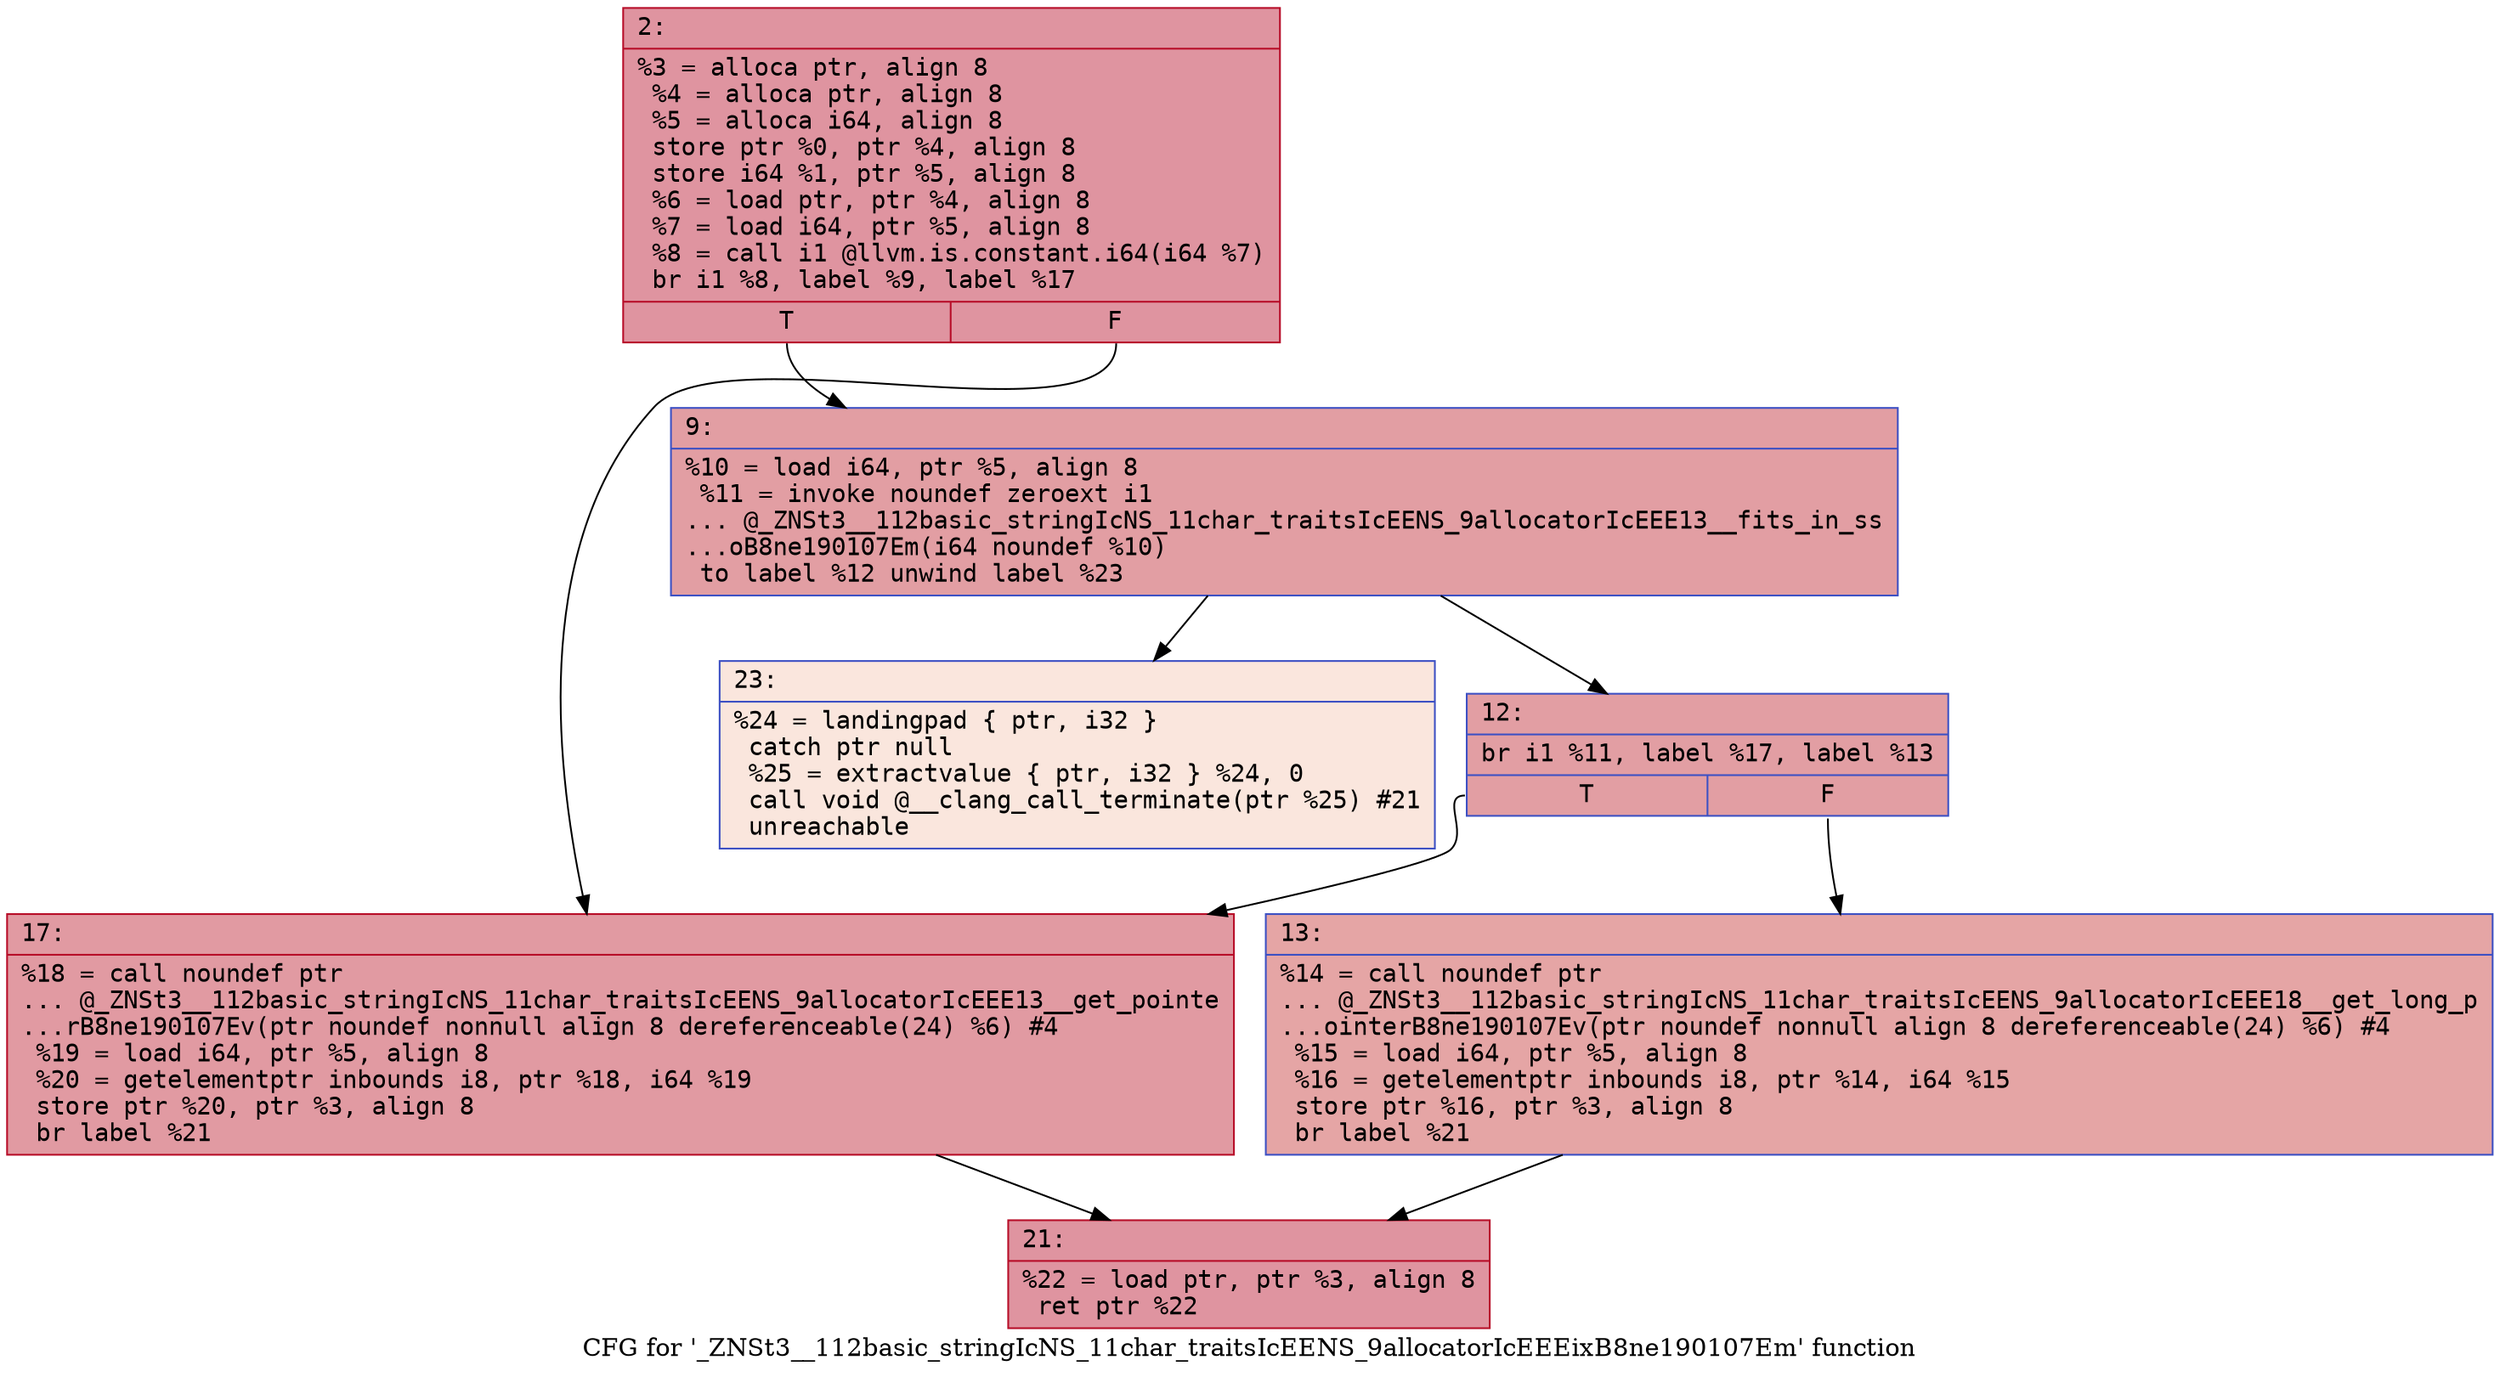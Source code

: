 digraph "CFG for '_ZNSt3__112basic_stringIcNS_11char_traitsIcEENS_9allocatorIcEEEixB8ne190107Em' function" {
	label="CFG for '_ZNSt3__112basic_stringIcNS_11char_traitsIcEENS_9allocatorIcEEEixB8ne190107Em' function";

	Node0x6000009000a0 [shape=record,color="#b70d28ff", style=filled, fillcolor="#b70d2870" fontname="Courier",label="{2:\l|  %3 = alloca ptr, align 8\l  %4 = alloca ptr, align 8\l  %5 = alloca i64, align 8\l  store ptr %0, ptr %4, align 8\l  store i64 %1, ptr %5, align 8\l  %6 = load ptr, ptr %4, align 8\l  %7 = load i64, ptr %5, align 8\l  %8 = call i1 @llvm.is.constant.i64(i64 %7)\l  br i1 %8, label %9, label %17\l|{<s0>T|<s1>F}}"];
	Node0x6000009000a0:s0 -> Node0x6000009000f0[tooltip="2 -> 9\nProbability 50.00%" ];
	Node0x6000009000a0:s1 -> Node0x6000009001e0[tooltip="2 -> 17\nProbability 50.00%" ];
	Node0x6000009000f0 [shape=record,color="#3d50c3ff", style=filled, fillcolor="#be242e70" fontname="Courier",label="{9:\l|  %10 = load i64, ptr %5, align 8\l  %11 = invoke noundef zeroext i1\l... @_ZNSt3__112basic_stringIcNS_11char_traitsIcEENS_9allocatorIcEEE13__fits_in_ss\l...oB8ne190107Em(i64 noundef %10)\l          to label %12 unwind label %23\l}"];
	Node0x6000009000f0 -> Node0x600000900140[tooltip="9 -> 12\nProbability 100.00%" ];
	Node0x6000009000f0 -> Node0x600000900280[tooltip="9 -> 23\nProbability 0.00%" ];
	Node0x600000900140 [shape=record,color="#3d50c3ff", style=filled, fillcolor="#be242e70" fontname="Courier",label="{12:\l|  br i1 %11, label %17, label %13\l|{<s0>T|<s1>F}}"];
	Node0x600000900140:s0 -> Node0x6000009001e0[tooltip="12 -> 17\nProbability 50.00%" ];
	Node0x600000900140:s1 -> Node0x600000900190[tooltip="12 -> 13\nProbability 50.00%" ];
	Node0x600000900190 [shape=record,color="#3d50c3ff", style=filled, fillcolor="#c5333470" fontname="Courier",label="{13:\l|  %14 = call noundef ptr\l... @_ZNSt3__112basic_stringIcNS_11char_traitsIcEENS_9allocatorIcEEE18__get_long_p\l...ointerB8ne190107Ev(ptr noundef nonnull align 8 dereferenceable(24) %6) #4\l  %15 = load i64, ptr %5, align 8\l  %16 = getelementptr inbounds i8, ptr %14, i64 %15\l  store ptr %16, ptr %3, align 8\l  br label %21\l}"];
	Node0x600000900190 -> Node0x600000900230[tooltip="13 -> 21\nProbability 100.00%" ];
	Node0x6000009001e0 [shape=record,color="#b70d28ff", style=filled, fillcolor="#bb1b2c70" fontname="Courier",label="{17:\l|  %18 = call noundef ptr\l... @_ZNSt3__112basic_stringIcNS_11char_traitsIcEENS_9allocatorIcEEE13__get_pointe\l...rB8ne190107Ev(ptr noundef nonnull align 8 dereferenceable(24) %6) #4\l  %19 = load i64, ptr %5, align 8\l  %20 = getelementptr inbounds i8, ptr %18, i64 %19\l  store ptr %20, ptr %3, align 8\l  br label %21\l}"];
	Node0x6000009001e0 -> Node0x600000900230[tooltip="17 -> 21\nProbability 100.00%" ];
	Node0x600000900230 [shape=record,color="#b70d28ff", style=filled, fillcolor="#b70d2870" fontname="Courier",label="{21:\l|  %22 = load ptr, ptr %3, align 8\l  ret ptr %22\l}"];
	Node0x600000900280 [shape=record,color="#3d50c3ff", style=filled, fillcolor="#f3c7b170" fontname="Courier",label="{23:\l|  %24 = landingpad \{ ptr, i32 \}\l          catch ptr null\l  %25 = extractvalue \{ ptr, i32 \} %24, 0\l  call void @__clang_call_terminate(ptr %25) #21\l  unreachable\l}"];
}
